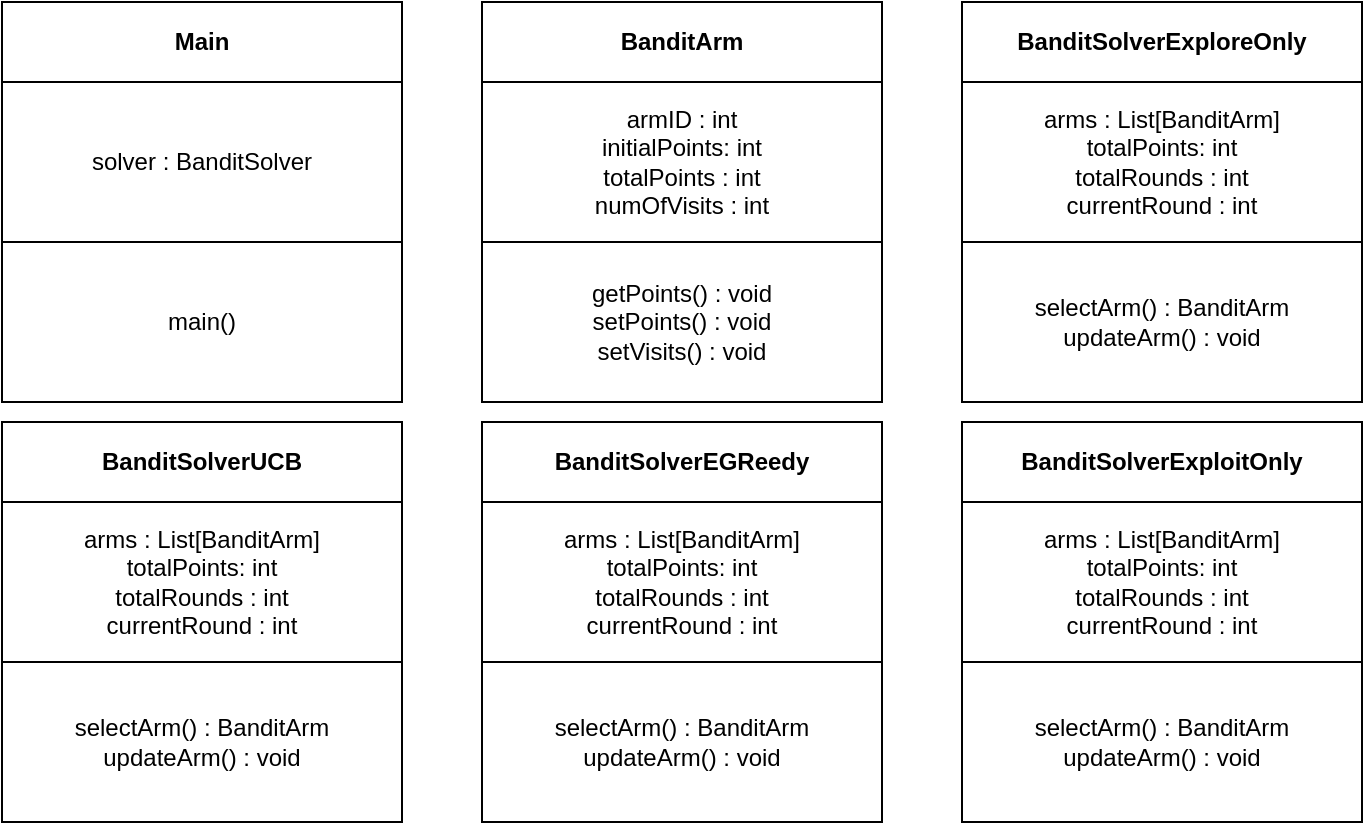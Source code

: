 <mxfile version="23.1.5" type="device">
  <diagram name="Page-1" id="kNPr2RnLPrwRS-I9x5If">
    <mxGraphModel dx="989" dy="582" grid="1" gridSize="10" guides="1" tooltips="1" connect="1" arrows="1" fold="1" page="1" pageScale="1" pageWidth="827" pageHeight="1169" math="0" shadow="0">
      <root>
        <mxCell id="0" />
        <mxCell id="1" parent="0" />
        <mxCell id="1vqhupfZXYNKLFvkHFP_-1" value="Main" style="swimlane;whiteSpace=wrap;html=1;startSize=40;" parent="1" vertex="1">
          <mxGeometry x="40" y="40" width="200" height="200" as="geometry" />
        </mxCell>
        <mxCell id="1vqhupfZXYNKLFvkHFP_-23" value="solver : BanditSolver" style="whiteSpace=wrap;html=1;" parent="1vqhupfZXYNKLFvkHFP_-1" vertex="1">
          <mxGeometry y="40" width="200" height="80" as="geometry" />
        </mxCell>
        <mxCell id="1vqhupfZXYNKLFvkHFP_-25" value="main()" style="whiteSpace=wrap;html=1;" parent="1vqhupfZXYNKLFvkHFP_-1" vertex="1">
          <mxGeometry y="120" width="200" height="80" as="geometry" />
        </mxCell>
        <mxCell id="1vqhupfZXYNKLFvkHFP_-32" value="BanditArm" style="swimlane;whiteSpace=wrap;html=1;startSize=40;" parent="1" vertex="1">
          <mxGeometry x="280" y="40" width="200" height="200" as="geometry" />
        </mxCell>
        <mxCell id="1vqhupfZXYNKLFvkHFP_-33" value="armID : int&lt;br&gt;initialPoints: int&lt;br&gt;totalPoints : int&lt;br&gt;numOfVisits : int" style="whiteSpace=wrap;html=1;" parent="1vqhupfZXYNKLFvkHFP_-32" vertex="1">
          <mxGeometry y="40" width="200" height="80" as="geometry" />
        </mxCell>
        <mxCell id="1vqhupfZXYNKLFvkHFP_-35" value="getPoints() : void&lt;br&gt;setPoints() : void&lt;br&gt;setVisits() : void" style="whiteSpace=wrap;html=1;" parent="1vqhupfZXYNKLFvkHFP_-32" vertex="1">
          <mxGeometry y="120" width="200" height="80" as="geometry" />
        </mxCell>
        <mxCell id="1vqhupfZXYNKLFvkHFP_-37" value="BanditSolverExploreOnly" style="swimlane;whiteSpace=wrap;html=1;startSize=40;" parent="1" vertex="1">
          <mxGeometry x="520" y="40" width="200" height="200" as="geometry" />
        </mxCell>
        <mxCell id="1vqhupfZXYNKLFvkHFP_-38" value="arms : List[BanditArm]&lt;br&gt;totalPoints: int&lt;br&gt;totalRounds : int&lt;br&gt;currentRound : int" style="whiteSpace=wrap;html=1;" parent="1vqhupfZXYNKLFvkHFP_-37" vertex="1">
          <mxGeometry y="40" width="200" height="80" as="geometry" />
        </mxCell>
        <mxCell id="1vqhupfZXYNKLFvkHFP_-40" value="selectArm() : BanditArm&lt;br&gt;updateArm() : void" style="whiteSpace=wrap;html=1;" parent="1vqhupfZXYNKLFvkHFP_-37" vertex="1">
          <mxGeometry y="120" width="200" height="80" as="geometry" />
        </mxCell>
        <mxCell id="6bMKrvYl9TTgVdjerZZT-1" value="BanditSolverEGReedy" style="swimlane;whiteSpace=wrap;html=1;startSize=40;" vertex="1" parent="1">
          <mxGeometry x="280" y="250" width="200" height="200" as="geometry" />
        </mxCell>
        <mxCell id="6bMKrvYl9TTgVdjerZZT-2" value="arms : List[BanditArm]&lt;br&gt;totalPoints: int&lt;br&gt;totalRounds : int&lt;br&gt;currentRound : int" style="whiteSpace=wrap;html=1;" vertex="1" parent="6bMKrvYl9TTgVdjerZZT-1">
          <mxGeometry y="40" width="200" height="80" as="geometry" />
        </mxCell>
        <mxCell id="6bMKrvYl9TTgVdjerZZT-3" value="selectArm() : BanditArm&lt;br&gt;updateArm() : void" style="whiteSpace=wrap;html=1;" vertex="1" parent="6bMKrvYl9TTgVdjerZZT-1">
          <mxGeometry y="120" width="200" height="80" as="geometry" />
        </mxCell>
        <mxCell id="6bMKrvYl9TTgVdjerZZT-4" value="BanditSolverUCB" style="swimlane;whiteSpace=wrap;html=1;startSize=40;" vertex="1" parent="1">
          <mxGeometry x="40" y="250" width="200" height="200" as="geometry" />
        </mxCell>
        <mxCell id="6bMKrvYl9TTgVdjerZZT-5" value="arms : List[BanditArm]&lt;br&gt;totalPoints: int&lt;br&gt;totalRounds : int&lt;br&gt;currentRound : int" style="whiteSpace=wrap;html=1;" vertex="1" parent="6bMKrvYl9TTgVdjerZZT-4">
          <mxGeometry y="40" width="200" height="80" as="geometry" />
        </mxCell>
        <mxCell id="6bMKrvYl9TTgVdjerZZT-6" value="selectArm() : BanditArm&lt;br&gt;updateArm() : void" style="whiteSpace=wrap;html=1;" vertex="1" parent="6bMKrvYl9TTgVdjerZZT-4">
          <mxGeometry y="120" width="200" height="80" as="geometry" />
        </mxCell>
        <mxCell id="6bMKrvYl9TTgVdjerZZT-7" value="BanditSolverExploitOnly" style="swimlane;whiteSpace=wrap;html=1;startSize=40;" vertex="1" parent="1">
          <mxGeometry x="520" y="250" width="200" height="200" as="geometry" />
        </mxCell>
        <mxCell id="6bMKrvYl9TTgVdjerZZT-8" value="arms : List[BanditArm]&lt;br&gt;totalPoints: int&lt;br&gt;totalRounds : int&lt;br&gt;currentRound : int" style="whiteSpace=wrap;html=1;" vertex="1" parent="6bMKrvYl9TTgVdjerZZT-7">
          <mxGeometry y="40" width="200" height="80" as="geometry" />
        </mxCell>
        <mxCell id="6bMKrvYl9TTgVdjerZZT-9" value="selectArm() : BanditArm&lt;br&gt;updateArm() : void" style="whiteSpace=wrap;html=1;" vertex="1" parent="6bMKrvYl9TTgVdjerZZT-7">
          <mxGeometry y="120" width="200" height="80" as="geometry" />
        </mxCell>
      </root>
    </mxGraphModel>
  </diagram>
</mxfile>

